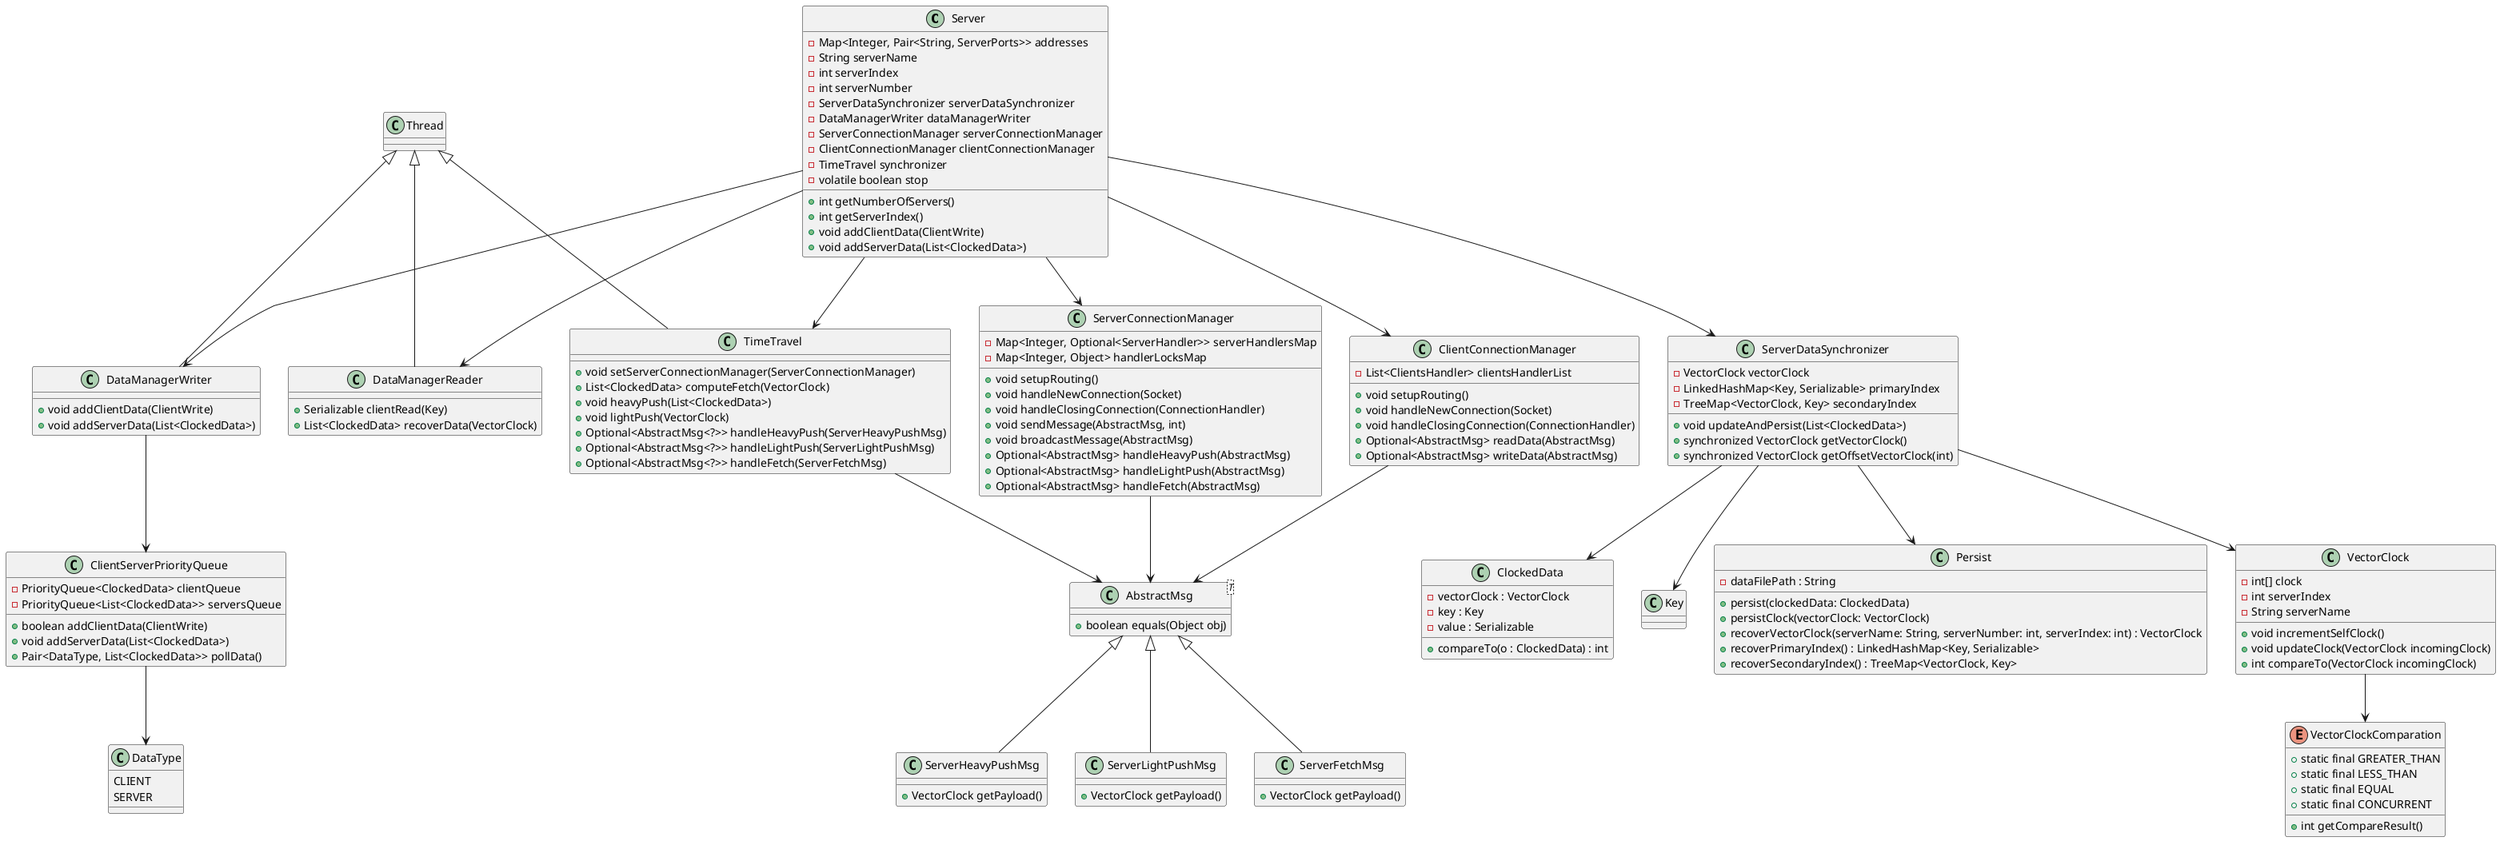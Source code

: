 @startuml
class Server {
    - Map<Integer, Pair<String, ServerPorts>> addresses
    - String serverName
    - int serverIndex
    - int serverNumber
    - ServerDataSynchronizer serverDataSynchronizer
    - DataManagerWriter dataManagerWriter
    - ServerConnectionManager serverConnectionManager
    - ClientConnectionManager clientConnectionManager
    - TimeTravel synchronizer
    - volatile boolean stop
    + int getNumberOfServers()
    + int getServerIndex()
    + void addClientData(ClientWrite)
    + void addServerData(List<ClockedData>)
}

class DataManagerWriter extends Thread {
    + void addClientData(ClientWrite)
    + void addServerData(List<ClockedData>)
}

class DataManagerReader extends Thread{
    + Serializable clientRead(Key)
    + List<ClockedData> recoverData(VectorClock)
}

class ServerDataSynchronizer {
    - VectorClock vectorClock
    - LinkedHashMap<Key, Serializable> primaryIndex
    - TreeMap<VectorClock, Key> secondaryIndex
    + void updateAndPersist(List<ClockedData>)
    + synchronized VectorClock getVectorClock()
    + synchronized VectorClock getOffsetVectorClock(int)
}

class Persist {
        - dataFilePath : String
        + persist(clockedData: ClockedData)
        + persistClock(vectorClock: VectorClock)
        + recoverVectorClock(serverName: String, serverNumber: int, serverIndex: int) : VectorClock
        + recoverPrimaryIndex() : LinkedHashMap<Key, Serializable>
        + recoverSecondaryIndex() : TreeMap<VectorClock, Key>
}

class TimeTravel extends Thread{
    + void setServerConnectionManager(ServerConnectionManager)
    + List<ClockedData> computeFetch(VectorClock)
    + void heavyPush(List<ClockedData>)
    + void lightPush(VectorClock)
    + Optional<AbstractMsg<?>> handleHeavyPush(ServerHeavyPushMsg)
    + Optional<AbstractMsg<?>> handleLightPush(ServerLightPushMsg)
    + Optional<AbstractMsg<?>> handleFetch(ServerFetchMsg)
}

class ClientServerPriorityQueue {
    - PriorityQueue<ClockedData> clientQueue
    - PriorityQueue<List<ClockedData>> serversQueue
    'put data
    + boolean addClientData(ClientWrite)
    + void addServerData(List<ClockedData>)
    'retrieve data
    + Pair<DataType, List<ClockedData>> pollData()
}

class VectorClock{
        - int[] clock
        - int serverIndex
        - String serverName
        + void incrementSelfClock()
        + void updateClock(VectorClock incomingClock)
        + int compareTo(VectorClock incomingClock)
}

enum DataType{
    CLIENT
    SERVER
}

enum VectorClockComparation {
        + static final GREATER_THAN
        + static final LESS_THAN
        + static final EQUAL
        + static final CONCURRENT
        + int getCompareResult()
}
'the graph is really confused if we put client/manager as thread. I think we should prioritize. This is not a complete UML but a major feature overview
class ServerConnectionManager {
    - Map<Integer, Optional<ServerHandler>> serverHandlersMap
    - Map<Integer, Object> handlerLocksMap
    + void setupRouting()
    + void handleNewConnection(Socket)
    + void handleClosingConnection(ConnectionHandler)
    + void sendMessage(AbstractMsg, int)
    + void broadcastMessage(AbstractMsg)
    + Optional<AbstractMsg> handleHeavyPush(AbstractMsg)
    + Optional<AbstractMsg> handleLightPush(AbstractMsg)
    + Optional<AbstractMsg> handleFetch(AbstractMsg)
}

class ClientConnectionManager {
    - List<ClientsHandler> clientsHandlerList
    + void setupRouting()
    + void handleNewConnection(Socket)
    + void handleClosingConnection(ConnectionHandler)
    + Optional<AbstractMsg> readData(AbstractMsg)
    + Optional<AbstractMsg> writeData(AbstractMsg)
}

class ClockedData{
        - vectorClock : VectorClock
        - key : Key
        - value : Serializable
        + compareTo(o : ClockedData) : int
}
class Key {}
class DataType {}
class AbstractMsg<T> {
    + boolean equals(Object obj)
}
class ServerHeavyPushMsg extends AbstractMsg{
    + VectorClock getPayload()
}
class ServerLightPushMsg extends AbstractMsg{
    + VectorClock getPayload()
}
class ServerFetchMsg extends AbstractMsg{
    + VectorClock getPayload()
}

Server --> ServerDataSynchronizer
Server --> DataManagerWriter
Server --> DataManagerReader
Server --> ServerConnectionManager
Server --> ClientConnectionManager
Server --> TimeTravel

ServerDataSynchronizer --> VectorClock
ServerDataSynchronizer --> Persist
ServerDataSynchronizer --> Key
ServerDataSynchronizer --> ClockedData

DataManagerWriter --> ClientServerPriorityQueue

TimeTravel --> AbstractMsg
ServerConnectionManager --> AbstractMsg
ClientConnectionManager --> AbstractMsg

ClientServerPriorityQueue --> DataType

VectorClock --> VectorClockComparation
@enduml